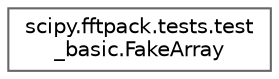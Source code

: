 digraph "Graphical Class Hierarchy"
{
 // LATEX_PDF_SIZE
  bgcolor="transparent";
  edge [fontname=Helvetica,fontsize=10,labelfontname=Helvetica,labelfontsize=10];
  node [fontname=Helvetica,fontsize=10,shape=box,height=0.2,width=0.4];
  rankdir="LR";
  Node0 [id="Node000000",label="scipy.fftpack.tests.test\l_basic.FakeArray",height=0.2,width=0.4,color="grey40", fillcolor="white", style="filled",URL="$de/d5b/classscipy_1_1fftpack_1_1tests_1_1test__basic_1_1FakeArray.html",tooltip=" "];
}
